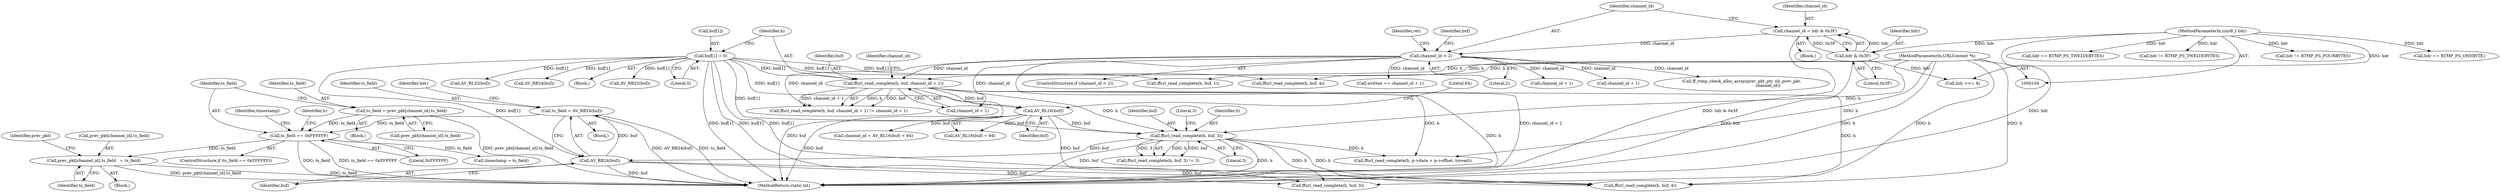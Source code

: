 digraph "0_FFmpeg_7d57ca4d9a75562fa32e40766211de150f8b3ee7@pointer" {
"1000405" [label="(Call,prev_pkt[channel_id].ts_field   = ts_field)"];
"1000303" [label="(Call,ts_field == 0xFFFFFF)"];
"1000215" [label="(Call,ts_field = prev_pkt[channel_id].ts_field)"];
"1000237" [label="(Call,ts_field = AV_RB24(buf))"];
"1000239" [label="(Call,AV_RB24(buf))"];
"1000141" [label="(Call,buf[1] = 0)"];
"1000226" [label="(Call,ffurl_read_complete(h, buf, 3))"];
"1000148" [label="(Call,ffurl_read_complete(h, buf, channel_id + 1))"];
"1000105" [label="(MethodParameterIn,URLContext *h)"];
"1000137" [label="(Call,channel_id < 2)"];
"1000131" [label="(Call,channel_id = hdr & 0x3F)"];
"1000133" [label="(Call,hdr & 0x3F)"];
"1000110" [label="(MethodParameterIn,uint8_t hdr)"];
"1000168" [label="(Call,AV_RL16(buf))"];
"1000303" [label="(Call,ts_field == 0xFFFFFF)"];
"1000406" [label="(Call,prev_pkt[channel_id].ts_field)"];
"1000302" [label="(ControlStructure,if (ts_field == 0xFFFFFF))"];
"1000240" [label="(Identifier,buf)"];
"1000105" [label="(MethodParameterIn,URLContext *h)"];
"1000211" [label="(Call,hdr == RTMP_PS_ONEBYTE)"];
"1000238" [label="(Identifier,ts_field)"];
"1000300" [label="(Call,AV_RL32(buf))"];
"1000143" [label="(Identifier,buf)"];
"1000305" [label="(Literal,0xFFFFFF)"];
"1000304" [label="(Identifier,ts_field)"];
"1000216" [label="(Identifier,ts_field)"];
"1000131" [label="(Call,channel_id = hdr & 0x3F)"];
"1000207" [label="(Call,hdr >>= 6)"];
"1000136" [label="(ControlStructure,if (channel_id < 2))"];
"1000261" [label="(Call,AV_RB24(buf))"];
"1000160" [label="(Call,written += channel_id + 1)"];
"1000230" [label="(Literal,3)"];
"1000150" [label="(Identifier,buf)"];
"1000169" [label="(Identifier,buf)"];
"1000545" [label="(Call,ffurl_read_complete(h, p->data + p->offset, toread))"];
"1000227" [label="(Identifier,h)"];
"1000411" [label="(Identifier,ts_field)"];
"1000228" [label="(Identifier,buf)"];
"1000170" [label="(Literal,64)"];
"1000133" [label="(Call,hdr & 0x3F)"];
"1000134" [label="(Identifier,hdr)"];
"1000324" [label="(Identifier,timestamp)"];
"1000281" [label="(Call,hdr == RTMP_PS_TWELVEBYTES)"];
"1000323" [label="(Call,timestamp = ts_field)"];
"1000142" [label="(Call,buf[1])"];
"1000165" [label="(Call,channel_id = AV_RL16(buf) + 64)"];
"1000174" [label="(Identifier,ret)"];
"1000327" [label="(Call,hdr != RTMP_PS_TWELVEBYTES)"];
"1000310" [label="(Identifier,h)"];
"1000147" [label="(Call,ffurl_read_complete(h, buf, channel_id + 1) != channel_id + 1)"];
"1000132" [label="(Identifier,channel_id)"];
"1000141" [label="(Call,buf[1] = 0)"];
"1000135" [label="(Literal,0x3F)"];
"1000226" [label="(Call,ffurl_read_complete(h, buf, 3))"];
"1000214" [label="(Block,)"];
"1000110" [label="(MethodParameterIn,uint8_t hdr)"];
"1000215" [label="(Call,ts_field = prev_pkt[channel_id].ts_field)"];
"1000148" [label="(Call,ffurl_read_complete(h, buf, channel_id + 1))"];
"1000265" [label="(Call,ffurl_read_complete(h, buf, 1))"];
"1000111" [label="(Block,)"];
"1000287" [label="(Call,ffurl_read_complete(h, buf, 4))"];
"1000155" [label="(Identifier,channel_id)"];
"1000237" [label="(Call,ts_field = AV_RB24(buf))"];
"1000137" [label="(Call,channel_id < 2)"];
"1000167" [label="(Call,AV_RL16(buf) + 64)"];
"1000162" [label="(Call,channel_id + 1)"];
"1000225" [label="(Call,ffurl_read_complete(h, buf, 3) != 3)"];
"1000223" [label="(Block,)"];
"1000140" [label="(Block,)"];
"1000168" [label="(Call,AV_RL16(buf))"];
"1000415" [label="(Identifier,prev_pkt)"];
"1000243" [label="(Identifier,hdr)"];
"1000405" [label="(Call,prev_pkt[channel_id].ts_field   = ts_field)"];
"1000138" [label="(Identifier,channel_id)"];
"1000154" [label="(Call,channel_id + 1)"];
"1000175" [label="(Call,ff_rtmp_check_alloc_array(prev_pkt_ptr, nb_prev_pkt,\n                                         channel_id))"];
"1000242" [label="(Call,hdr != RTMP_PS_FOURBYTES)"];
"1000149" [label="(Identifier,h)"];
"1000381" [label="(Block,)"];
"1000627" [label="(MethodReturn,static int)"];
"1000229" [label="(Literal,3)"];
"1000309" [label="(Call,ffurl_read_complete(h, buf, 4))"];
"1000151" [label="(Call,channel_id + 1)"];
"1000139" [label="(Literal,2)"];
"1000319" [label="(Call,AV_RB32(buf))"];
"1000248" [label="(Call,ffurl_read_complete(h, buf, 3))"];
"1000217" [label="(Call,prev_pkt[channel_id].ts_field)"];
"1000145" [label="(Literal,0)"];
"1000239" [label="(Call,AV_RB24(buf))"];
"1000405" -> "1000381"  [label="AST: "];
"1000405" -> "1000411"  [label="CFG: "];
"1000406" -> "1000405"  [label="AST: "];
"1000411" -> "1000405"  [label="AST: "];
"1000415" -> "1000405"  [label="CFG: "];
"1000405" -> "1000627"  [label="DDG: ts_field"];
"1000405" -> "1000627"  [label="DDG: prev_pkt[channel_id].ts_field"];
"1000303" -> "1000405"  [label="DDG: ts_field"];
"1000303" -> "1000302"  [label="AST: "];
"1000303" -> "1000305"  [label="CFG: "];
"1000304" -> "1000303"  [label="AST: "];
"1000305" -> "1000303"  [label="AST: "];
"1000310" -> "1000303"  [label="CFG: "];
"1000324" -> "1000303"  [label="CFG: "];
"1000303" -> "1000627"  [label="DDG: ts_field"];
"1000303" -> "1000627"  [label="DDG: ts_field == 0xFFFFFF"];
"1000215" -> "1000303"  [label="DDG: ts_field"];
"1000237" -> "1000303"  [label="DDG: ts_field"];
"1000303" -> "1000323"  [label="DDG: ts_field"];
"1000215" -> "1000214"  [label="AST: "];
"1000215" -> "1000217"  [label="CFG: "];
"1000216" -> "1000215"  [label="AST: "];
"1000217" -> "1000215"  [label="AST: "];
"1000304" -> "1000215"  [label="CFG: "];
"1000215" -> "1000627"  [label="DDG: prev_pkt[channel_id].ts_field"];
"1000237" -> "1000223"  [label="AST: "];
"1000237" -> "1000239"  [label="CFG: "];
"1000238" -> "1000237"  [label="AST: "];
"1000239" -> "1000237"  [label="AST: "];
"1000243" -> "1000237"  [label="CFG: "];
"1000237" -> "1000627"  [label="DDG: AV_RB24(buf)"];
"1000237" -> "1000627"  [label="DDG: ts_field"];
"1000239" -> "1000237"  [label="DDG: buf"];
"1000239" -> "1000240"  [label="CFG: "];
"1000240" -> "1000239"  [label="AST: "];
"1000239" -> "1000627"  [label="DDG: buf"];
"1000141" -> "1000239"  [label="DDG: buf[1]"];
"1000226" -> "1000239"  [label="DDG: buf"];
"1000239" -> "1000248"  [label="DDG: buf"];
"1000239" -> "1000309"  [label="DDG: buf"];
"1000141" -> "1000140"  [label="AST: "];
"1000141" -> "1000145"  [label="CFG: "];
"1000142" -> "1000141"  [label="AST: "];
"1000145" -> "1000141"  [label="AST: "];
"1000149" -> "1000141"  [label="CFG: "];
"1000141" -> "1000627"  [label="DDG: buf[1]"];
"1000141" -> "1000148"  [label="DDG: buf[1]"];
"1000141" -> "1000168"  [label="DDG: buf[1]"];
"1000141" -> "1000226"  [label="DDG: buf[1]"];
"1000141" -> "1000248"  [label="DDG: buf[1]"];
"1000141" -> "1000261"  [label="DDG: buf[1]"];
"1000141" -> "1000265"  [label="DDG: buf[1]"];
"1000141" -> "1000287"  [label="DDG: buf[1]"];
"1000141" -> "1000300"  [label="DDG: buf[1]"];
"1000141" -> "1000309"  [label="DDG: buf[1]"];
"1000141" -> "1000319"  [label="DDG: buf[1]"];
"1000226" -> "1000225"  [label="AST: "];
"1000226" -> "1000229"  [label="CFG: "];
"1000227" -> "1000226"  [label="AST: "];
"1000228" -> "1000226"  [label="AST: "];
"1000229" -> "1000226"  [label="AST: "];
"1000230" -> "1000226"  [label="CFG: "];
"1000226" -> "1000627"  [label="DDG: h"];
"1000226" -> "1000627"  [label="DDG: buf"];
"1000226" -> "1000225"  [label="DDG: h"];
"1000226" -> "1000225"  [label="DDG: buf"];
"1000226" -> "1000225"  [label="DDG: 3"];
"1000148" -> "1000226"  [label="DDG: h"];
"1000105" -> "1000226"  [label="DDG: h"];
"1000168" -> "1000226"  [label="DDG: buf"];
"1000226" -> "1000248"  [label="DDG: h"];
"1000226" -> "1000309"  [label="DDG: h"];
"1000226" -> "1000545"  [label="DDG: h"];
"1000148" -> "1000147"  [label="AST: "];
"1000148" -> "1000151"  [label="CFG: "];
"1000149" -> "1000148"  [label="AST: "];
"1000150" -> "1000148"  [label="AST: "];
"1000151" -> "1000148"  [label="AST: "];
"1000155" -> "1000148"  [label="CFG: "];
"1000148" -> "1000627"  [label="DDG: h"];
"1000148" -> "1000627"  [label="DDG: buf"];
"1000148" -> "1000147"  [label="DDG: h"];
"1000148" -> "1000147"  [label="DDG: buf"];
"1000148" -> "1000147"  [label="DDG: channel_id + 1"];
"1000105" -> "1000148"  [label="DDG: h"];
"1000137" -> "1000148"  [label="DDG: channel_id"];
"1000148" -> "1000168"  [label="DDG: buf"];
"1000148" -> "1000309"  [label="DDG: h"];
"1000148" -> "1000545"  [label="DDG: h"];
"1000105" -> "1000104"  [label="AST: "];
"1000105" -> "1000627"  [label="DDG: h"];
"1000105" -> "1000248"  [label="DDG: h"];
"1000105" -> "1000265"  [label="DDG: h"];
"1000105" -> "1000287"  [label="DDG: h"];
"1000105" -> "1000309"  [label="DDG: h"];
"1000105" -> "1000545"  [label="DDG: h"];
"1000137" -> "1000136"  [label="AST: "];
"1000137" -> "1000139"  [label="CFG: "];
"1000138" -> "1000137"  [label="AST: "];
"1000139" -> "1000137"  [label="AST: "];
"1000143" -> "1000137"  [label="CFG: "];
"1000174" -> "1000137"  [label="CFG: "];
"1000137" -> "1000627"  [label="DDG: channel_id < 2"];
"1000131" -> "1000137"  [label="DDG: channel_id"];
"1000137" -> "1000151"  [label="DDG: channel_id"];
"1000137" -> "1000147"  [label="DDG: channel_id"];
"1000137" -> "1000154"  [label="DDG: channel_id"];
"1000137" -> "1000160"  [label="DDG: channel_id"];
"1000137" -> "1000162"  [label="DDG: channel_id"];
"1000137" -> "1000175"  [label="DDG: channel_id"];
"1000131" -> "1000111"  [label="AST: "];
"1000131" -> "1000133"  [label="CFG: "];
"1000132" -> "1000131"  [label="AST: "];
"1000133" -> "1000131"  [label="AST: "];
"1000138" -> "1000131"  [label="CFG: "];
"1000131" -> "1000627"  [label="DDG: hdr & 0x3F"];
"1000133" -> "1000131"  [label="DDG: hdr"];
"1000133" -> "1000131"  [label="DDG: 0x3F"];
"1000133" -> "1000135"  [label="CFG: "];
"1000134" -> "1000133"  [label="AST: "];
"1000135" -> "1000133"  [label="AST: "];
"1000133" -> "1000627"  [label="DDG: hdr"];
"1000110" -> "1000133"  [label="DDG: hdr"];
"1000133" -> "1000207"  [label="DDG: hdr"];
"1000110" -> "1000104"  [label="AST: "];
"1000110" -> "1000627"  [label="DDG: hdr"];
"1000110" -> "1000207"  [label="DDG: hdr"];
"1000110" -> "1000211"  [label="DDG: hdr"];
"1000110" -> "1000242"  [label="DDG: hdr"];
"1000110" -> "1000281"  [label="DDG: hdr"];
"1000110" -> "1000327"  [label="DDG: hdr"];
"1000168" -> "1000167"  [label="AST: "];
"1000168" -> "1000169"  [label="CFG: "];
"1000169" -> "1000168"  [label="AST: "];
"1000170" -> "1000168"  [label="CFG: "];
"1000168" -> "1000627"  [label="DDG: buf"];
"1000168" -> "1000165"  [label="DDG: buf"];
"1000168" -> "1000167"  [label="DDG: buf"];
"1000168" -> "1000309"  [label="DDG: buf"];
}
